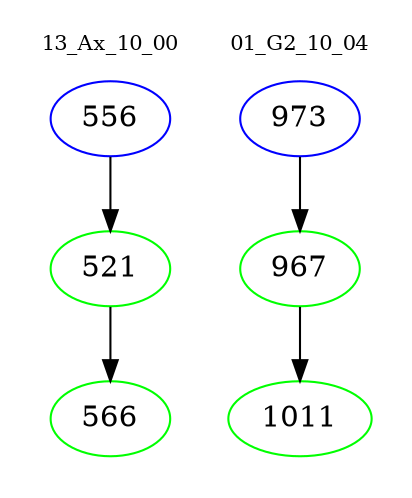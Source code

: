 digraph{
subgraph cluster_0 {
color = white
label = "13_Ax_10_00";
fontsize=10;
T0_556 [label="556", color="blue"]
T0_556 -> T0_521 [color="black"]
T0_521 [label="521", color="green"]
T0_521 -> T0_566 [color="black"]
T0_566 [label="566", color="green"]
}
subgraph cluster_1 {
color = white
label = "01_G2_10_04";
fontsize=10;
T1_973 [label="973", color="blue"]
T1_973 -> T1_967 [color="black"]
T1_967 [label="967", color="green"]
T1_967 -> T1_1011 [color="black"]
T1_1011 [label="1011", color="green"]
}
}

